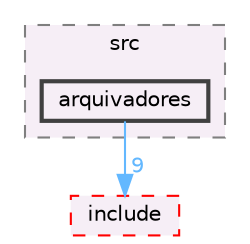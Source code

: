 digraph "arquivadores"
{
 // LATEX_PDF_SIZE
  bgcolor="transparent";
  edge [fontname=Helvetica,fontsize=10,labelfontname=Helvetica,labelfontsize=10];
  node [fontname=Helvetica,fontsize=10,shape=box,height=0.2,width=0.4];
  compound=true
  subgraph clusterdir_c4122870b4eb0ef02862e41dabd11367 {
    graph [ bgcolor="#f6eef6", pencolor="grey50", label="src", fontname=Helvetica,fontsize=10 style="filled,dashed", URL="dir_c4122870b4eb0ef02862e41dabd11367.html",tooltip=""]
  dir_ac92d1c51ac5573cf62f382eac9f3d34 [label="arquivadores", fillcolor="#f6eef6", color="grey25", style="filled,bold", URL="dir_ac92d1c51ac5573cf62f382eac9f3d34.html",tooltip=""];
  }
  dir_9a744b5567c265deacf566b467d8af59 [label="include", fillcolor="#f6eef6", color="red", style="filled,dashed", URL="dir_9a744b5567c265deacf566b467d8af59.html",tooltip=""];
  dir_ac92d1c51ac5573cf62f382eac9f3d34->dir_9a744b5567c265deacf566b467d8af59 [headlabel="9", labeldistance=1.5 headhref="dir_000004_000016.html" href="dir_000004_000016.html" color="steelblue1" fontcolor="steelblue1"];
}
